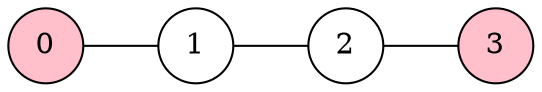 graph g {
  rankdir = LR;

  0 -- 1;
  1 -- 2;
  2 -- 3;

  0 [fillcolor=pink, style=filled, shape=circle]
  1 [shape=circle]
  2 [shape=circle]
  3 [fillcolor=pink, style=filled, shape=circle]
}

